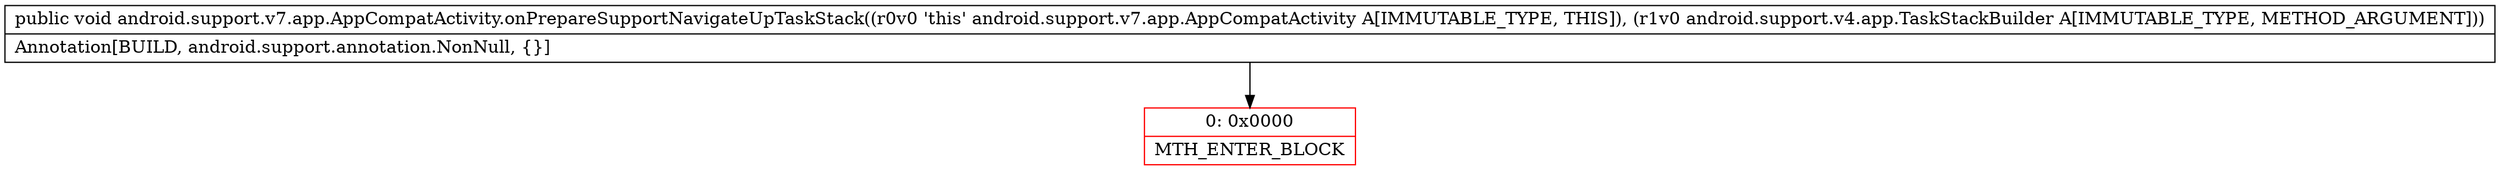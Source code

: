 digraph "CFG forandroid.support.v7.app.AppCompatActivity.onPrepareSupportNavigateUpTaskStack(Landroid\/support\/v4\/app\/TaskStackBuilder;)V" {
subgraph cluster_Region_1333163887 {
label = "R(0)";
node [shape=record,color=blue];
}
Node_0 [shape=record,color=red,label="{0\:\ 0x0000|MTH_ENTER_BLOCK\l}"];
MethodNode[shape=record,label="{public void android.support.v7.app.AppCompatActivity.onPrepareSupportNavigateUpTaskStack((r0v0 'this' android.support.v7.app.AppCompatActivity A[IMMUTABLE_TYPE, THIS]), (r1v0 android.support.v4.app.TaskStackBuilder A[IMMUTABLE_TYPE, METHOD_ARGUMENT]))  | Annotation[BUILD, android.support.annotation.NonNull, \{\}]\l}"];
MethodNode -> Node_0;
}


